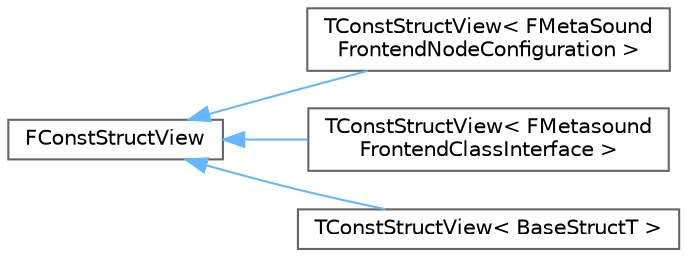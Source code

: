 digraph "Graphical Class Hierarchy"
{
 // INTERACTIVE_SVG=YES
 // LATEX_PDF_SIZE
  bgcolor="transparent";
  edge [fontname=Helvetica,fontsize=10,labelfontname=Helvetica,labelfontsize=10];
  node [fontname=Helvetica,fontsize=10,shape=box,height=0.2,width=0.4];
  rankdir="LR";
  Node0 [id="Node000000",label="FConstStructView",height=0.2,width=0.4,color="grey40", fillcolor="white", style="filled",URL="$de/d57/structFConstStructView.html",tooltip="FConstStructView is \"typed\" struct pointer, it contains const pointer to struct plus UScriptStruct po..."];
  Node0 -> Node1 [id="edge3652_Node000000_Node000001",dir="back",color="steelblue1",style="solid",tooltip=" "];
  Node1 [id="Node000001",label="TConstStructView\< FMetaSound\lFrontendNodeConfiguration \>",height=0.2,width=0.4,color="grey40", fillcolor="white", style="filled",URL="$d3/db1/structTConstStructView.html",tooltip=" "];
  Node0 -> Node2 [id="edge3653_Node000000_Node000002",dir="back",color="steelblue1",style="solid",tooltip=" "];
  Node2 [id="Node000002",label="TConstStructView\< FMetasound\lFrontendClassInterface \>",height=0.2,width=0.4,color="grey40", fillcolor="white", style="filled",URL="$d3/db1/structTConstStructView.html",tooltip=" "];
  Node0 -> Node3 [id="edge3654_Node000000_Node000003",dir="back",color="steelblue1",style="solid",tooltip=" "];
  Node3 [id="Node000003",label="TConstStructView\< BaseStructT \>",height=0.2,width=0.4,color="grey40", fillcolor="white", style="filled",URL="$d3/db1/structTConstStructView.html",tooltip="TConstStructView is a type-safe FConstStructView wrapper against the given BaseStruct type."];
}
